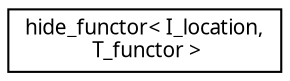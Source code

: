 digraph "Graphical Class Hierarchy"
{
  edge [fontname="Sans",fontsize="10",labelfontname="Sans",labelfontsize="10"];
  node [fontname="Sans",fontsize="10",shape=record];
  rankdir="LR";
  Node1 [label="hide_functor\< I_location,\l T_functor \>",height=0.2,width=0.4,color="black", fillcolor="white", style="filled",URL="$structhide__functor.html",tooltip="Adaptor that adds a dummy parameter to the wrapped functor."];
}
